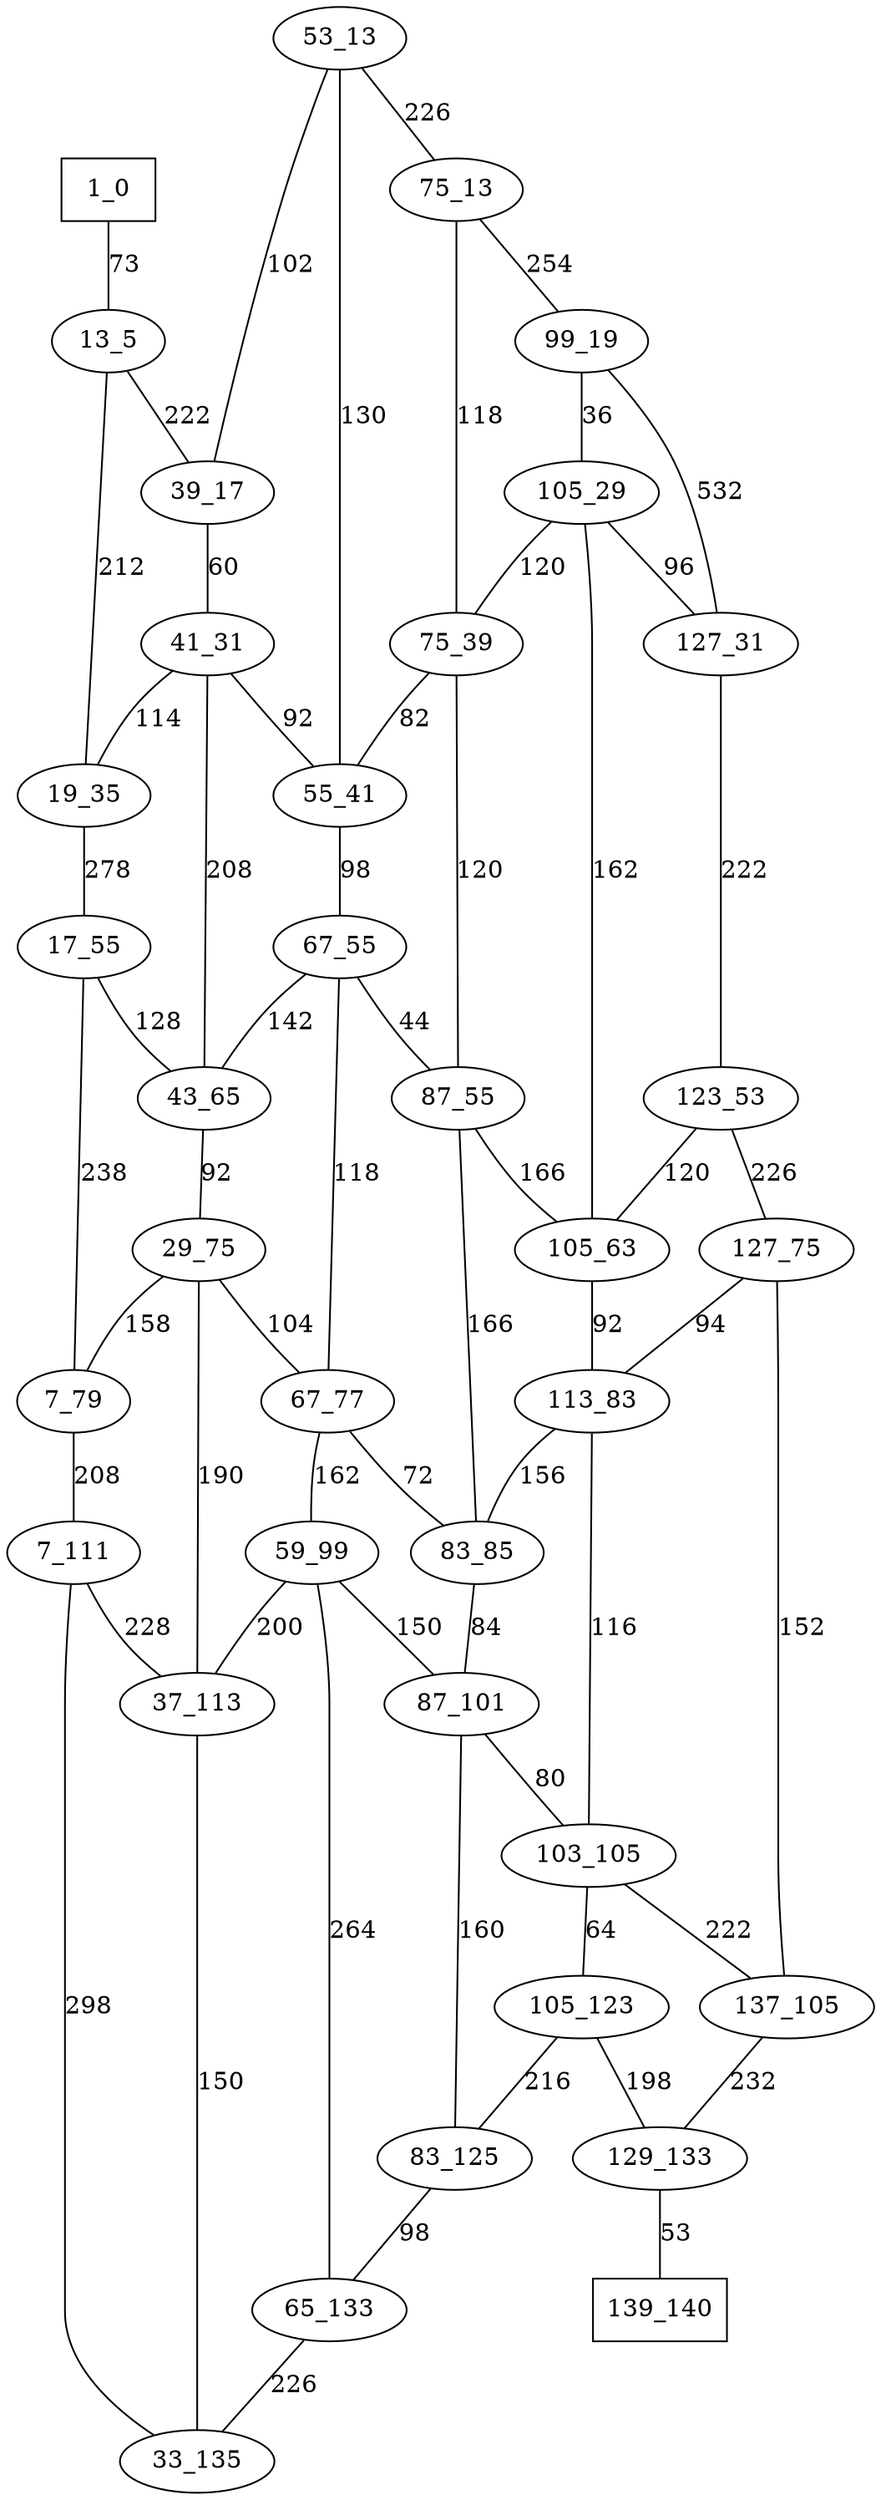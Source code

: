 graph G {
"1_0" [shape=box];
"1_0" -- "13_5" [label=73];
"13_5" -- "39_17" [label=222];
"13_5" -- "19_35" [label=212];
"53_13" -- "75_13" [label=226];
"53_13" -- "39_17" [label=102];
"53_13" -- "55_41" [label=130];
"75_13" -- "99_19" [label=254];
"75_13" -- "75_39" [label=118];
"39_17" -- "41_31" [label=60];
"99_19" -- "105_29" [label=36];
"99_19" -- "127_31" [label=532];
"105_29" -- "127_31" [label=96];
"105_29" -- "75_39" [label=120];
"105_29" -- "105_63" [label=162];
"41_31" -- "19_35" [label=114];
"41_31" -- "55_41" [label=92];
"41_31" -- "43_65" [label=208];
"127_31" -- "123_53" [label=222];
"19_35" -- "17_55" [label=278];
"75_39" -- "55_41" [label=82];
"75_39" -- "87_55" [label=120];
"55_41" -- "67_55" [label=98];
"123_53" -- "105_63" [label=120];
"123_53" -- "127_75" [label=226];
"17_55" -- "43_65" [label=128];
"17_55" -- "7_79" [label=238];
"67_55" -- "87_55" [label=44];
"67_55" -- "43_65" [label=142];
"67_55" -- "67_77" [label=118];
"87_55" -- "105_63" [label=166];
"87_55" -- "83_85" [label=166];
"105_63" -- "113_83" [label=92];
"43_65" -- "29_75" [label=92];
"29_75" -- "67_77" [label=104];
"29_75" -- "7_79" [label=158];
"29_75" -- "37_113" [label=190];
"127_75" -- "113_83" [label=94];
"127_75" -- "137_105" [label=152];
"67_77" -- "83_85" [label=72];
"67_77" -- "59_99" [label=162];
"7_79" -- "7_111" [label=208];
"113_83" -- "83_85" [label=156];
"113_83" -- "103_105" [label=116];
"83_85" -- "87_101" [label=84];
"59_99" -- "87_101" [label=150];
"59_99" -- "37_113" [label=200];
"59_99" -- "65_133" [label=264];
"87_101" -- "103_105" [label=80];
"87_101" -- "83_125" [label=160];
"103_105" -- "137_105" [label=222];
"103_105" -- "105_123" [label=64];
"137_105" -- "129_133" [label=232];
"7_111" -- "37_113" [label=228];
"7_111" -- "33_135" [label=298];
"37_113" -- "33_135" [label=150];
"105_123" -- "83_125" [label=216];
"105_123" -- "129_133" [label=198];
"83_125" -- "65_133" [label=98];
"65_133" -- "33_135" [label=226];
"129_133" -- "139_140" [label=53];
"139_140" [shape=box];
}
